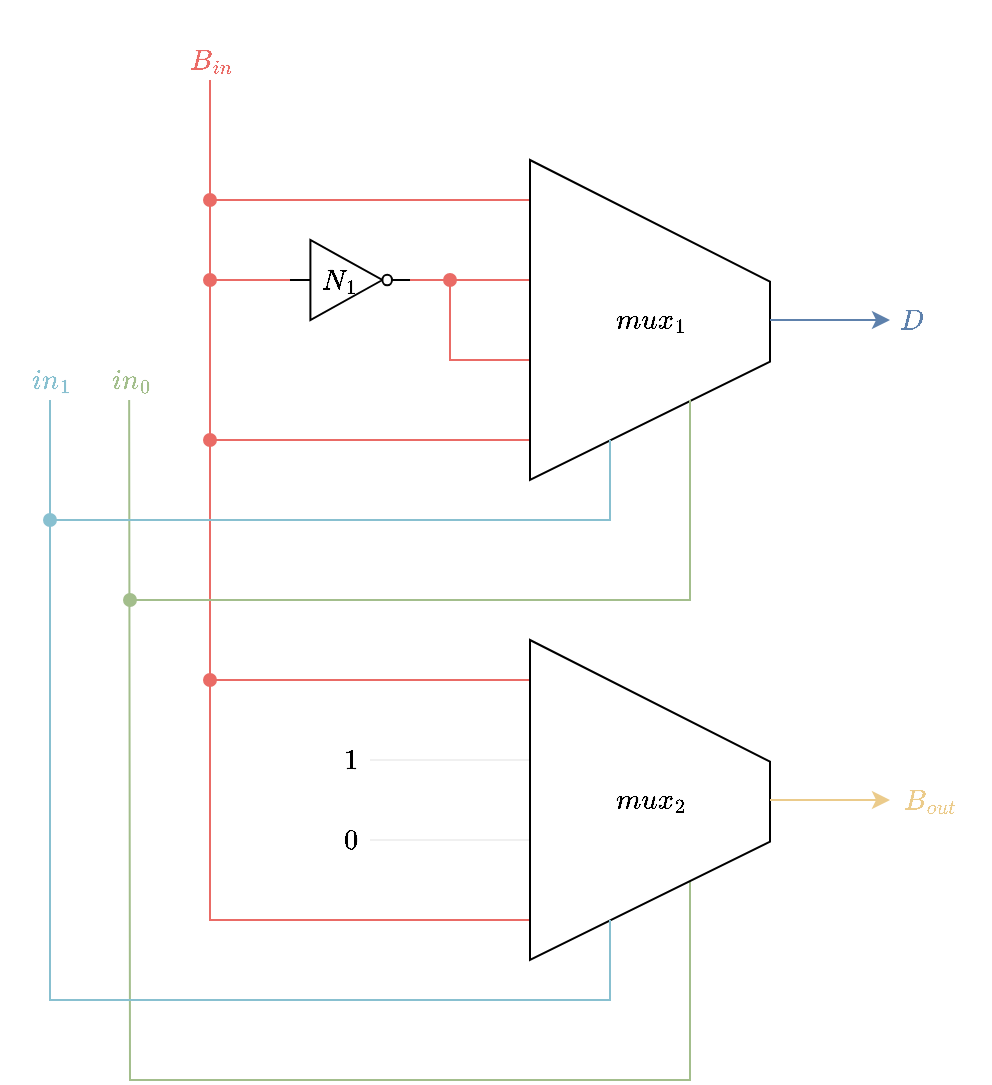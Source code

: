 <mxfile version="22.0.3" type="device" pages="2">
  <diagram name="Page-1" id="uHUrfIVvx9b2arXOunB7">
    <mxGraphModel dx="1420" dy="822" grid="1" gridSize="10" guides="1" tooltips="1" connect="1" arrows="1" fold="1" page="1" pageScale="1" pageWidth="850" pageHeight="1100" math="1" shadow="0">
      <root>
        <mxCell id="0" />
        <mxCell id="1" parent="0" />
        <mxCell id="jRbW4b_myETGWLnF5Oeu-12" value="" style="endArrow=none;html=1;rounded=0;strokeColor=#EA6B66;" parent="1" edge="1">
          <mxGeometry width="50" height="50" relative="1" as="geometry">
            <mxPoint x="320" y="540" as="sourcePoint" />
            <mxPoint x="160" y="120" as="targetPoint" />
            <Array as="points">
              <mxPoint x="160" y="540" />
            </Array>
          </mxGeometry>
        </mxCell>
        <mxCell id="jRbW4b_myETGWLnF5Oeu-17" value="" style="endArrow=none;html=1;rounded=0;strokeColor=#A3BE8C;" parent="1" edge="1">
          <mxGeometry width="50" height="50" relative="1" as="geometry">
            <mxPoint x="400" y="520" as="sourcePoint" />
            <mxPoint x="119.58" y="280" as="targetPoint" />
            <Array as="points">
              <mxPoint x="400" y="620" />
              <mxPoint x="120" y="620" />
            </Array>
          </mxGeometry>
        </mxCell>
        <mxCell id="jRbW4b_myETGWLnF5Oeu-43" value="$$&lt;br&gt;D&lt;br&gt;$$" style="text;html=1;align=center;verticalAlign=middle;resizable=0;points=[];autosize=1;strokeColor=none;fillColor=none;fontColor=#5E81AC;" parent="1" vertex="1">
          <mxGeometry x="490" y="210" width="40" height="60" as="geometry" />
        </mxCell>
        <mxCell id="jRbW4b_myETGWLnF5Oeu-45" value="$$&lt;br&gt;0&lt;br&gt;$$" style="text;html=1;align=center;verticalAlign=middle;resizable=0;points=[];autosize=1;strokeColor=none;fillColor=none;" parent="1" vertex="1">
          <mxGeometry x="210" y="470" width="40" height="60" as="geometry" />
        </mxCell>
        <mxCell id="jRbW4b_myETGWLnF5Oeu-54" value="$$&lt;br&gt;1&lt;br&gt;$$" style="text;html=1;align=center;verticalAlign=middle;resizable=0;points=[];autosize=1;strokeColor=none;fillColor=none;" parent="1" vertex="1">
          <mxGeometry x="210" y="430" width="40" height="60" as="geometry" />
        </mxCell>
        <mxCell id="jRbW4b_myETGWLnF5Oeu-55" value="$$&lt;br&gt;in_0&lt;br&gt;$$" style="text;html=1;align=center;verticalAlign=middle;resizable=0;points=[];autosize=1;strokeColor=none;fillColor=none;fontColor=#A3BE8C;" parent="1" vertex="1">
          <mxGeometry x="95" y="240" width="50" height="60" as="geometry" />
        </mxCell>
        <mxCell id="jRbW4b_myETGWLnF5Oeu-59" value="$$&lt;br&gt;B_{in}&lt;br&gt;$$" style="text;html=1;align=center;verticalAlign=middle;resizable=0;points=[];autosize=1;strokeColor=none;fillColor=none;fontColor=#EA6B66;" parent="1" vertex="1">
          <mxGeometry x="130" y="80" width="60" height="60" as="geometry" />
        </mxCell>
        <mxCell id="aOkYUfRITOfxFx5uWmoH-1" value="" style="endArrow=none;html=1;rounded=0;strokeColor=#EA6B66;startArrow=oval;startFill=1;" parent="1" edge="1">
          <mxGeometry width="50" height="50" relative="1" as="geometry">
            <mxPoint x="160" y="180" as="sourcePoint" />
            <mxPoint x="320" y="180" as="targetPoint" />
          </mxGeometry>
        </mxCell>
        <mxCell id="aOkYUfRITOfxFx5uWmoH-2" value="" style="endArrow=none;html=1;rounded=0;strokeColor=#EA6B66;startArrow=oval;startFill=1;entryX=0;entryY=0.5;entryDx=0;entryDy=0;entryPerimeter=0;" parent="1" target="aOkYUfRITOfxFx5uWmoH-5" edge="1">
          <mxGeometry width="50" height="50" relative="1" as="geometry">
            <mxPoint x="160" y="220" as="sourcePoint" />
            <mxPoint x="200" y="220" as="targetPoint" />
          </mxGeometry>
        </mxCell>
        <mxCell id="aOkYUfRITOfxFx5uWmoH-3" value="" style="endArrow=none;html=1;rounded=0;strokeColor=#EA6B66;startArrow=oval;startFill=1;" parent="1" edge="1">
          <mxGeometry width="50" height="50" relative="1" as="geometry">
            <mxPoint x="280" y="220" as="sourcePoint" />
            <mxPoint x="320" y="260" as="targetPoint" />
            <Array as="points">
              <mxPoint x="280" y="260" />
            </Array>
          </mxGeometry>
        </mxCell>
        <mxCell id="aOkYUfRITOfxFx5uWmoH-4" value="" style="endArrow=none;html=1;rounded=0;strokeColor=#EA6B66;startArrow=oval;startFill=1;" parent="1" edge="1">
          <mxGeometry width="50" height="50" relative="1" as="geometry">
            <mxPoint x="160" y="300" as="sourcePoint" />
            <mxPoint x="320" y="300" as="targetPoint" />
          </mxGeometry>
        </mxCell>
        <mxCell id="aOkYUfRITOfxFx5uWmoH-5" value="$$&lt;br&gt;N_1&lt;br&gt;$$" style="verticalLabelPosition=middle;shadow=0;dashed=0;align=center;html=1;verticalAlign=middle;shape=mxgraph.electrical.logic_gates.inverter_2;labelPosition=center;spacingRight=13;" parent="1" vertex="1">
          <mxGeometry x="200" y="200" width="60" height="40" as="geometry" />
        </mxCell>
        <mxCell id="aOkYUfRITOfxFx5uWmoH-6" value="" style="endArrow=none;html=1;rounded=0;strokeColor=#EA6B66;exitX=1;exitY=0.5;exitDx=0;exitDy=0;exitPerimeter=0;" parent="1" source="aOkYUfRITOfxFx5uWmoH-5" edge="1">
          <mxGeometry width="50" height="50" relative="1" as="geometry">
            <mxPoint x="260" y="219.76" as="sourcePoint" />
            <mxPoint x="320" y="220" as="targetPoint" />
          </mxGeometry>
        </mxCell>
        <mxCell id="aOkYUfRITOfxFx5uWmoH-7" value="$$&lt;br&gt;mux_1&lt;br&gt;$$" style="verticalLabelPosition=middle;verticalAlign=middle;html=1;shape=mxgraph.basic.polygon;polyCoords=[[0,0],[0,0],[1,0.38],[1,0.63],[0,1],[0,1],[0,1],[0,0]];polyline=0;connectable=0;allowArrows=0;labelPosition=center;align=center;" parent="1" vertex="1">
          <mxGeometry x="320" y="160" width="120" height="160" as="geometry" />
        </mxCell>
        <mxCell id="aOkYUfRITOfxFx5uWmoH-11" value="" style="endArrow=none;html=1;rounded=0;strokeColor=#F0F0F0;startArrow=none;startFill=0;" parent="1" edge="1">
          <mxGeometry width="50" height="50" relative="1" as="geometry">
            <mxPoint x="240" y="500" as="sourcePoint" />
            <mxPoint x="320" y="500" as="targetPoint" />
          </mxGeometry>
        </mxCell>
        <mxCell id="aOkYUfRITOfxFx5uWmoH-12" value="" style="endArrow=none;html=1;rounded=0;strokeColor=#EA6B66;startArrow=oval;startFill=1;" parent="1" edge="1">
          <mxGeometry width="50" height="50" relative="1" as="geometry">
            <mxPoint x="160" y="420" as="sourcePoint" />
            <mxPoint x="320" y="420" as="targetPoint" />
          </mxGeometry>
        </mxCell>
        <mxCell id="aOkYUfRITOfxFx5uWmoH-14" value="" style="endArrow=none;html=1;rounded=0;strokeColor=#F0F0F0;startArrow=none;startFill=0;" parent="1" edge="1">
          <mxGeometry width="50" height="50" relative="1" as="geometry">
            <mxPoint x="240" y="460" as="sourcePoint" />
            <mxPoint x="320" y="460" as="targetPoint" />
          </mxGeometry>
        </mxCell>
        <mxCell id="aOkYUfRITOfxFx5uWmoH-17" value="$$&lt;br&gt;mux_2&lt;br&gt;$$" style="verticalLabelPosition=middle;verticalAlign=middle;html=1;shape=mxgraph.basic.polygon;polyCoords=[[0,0],[0,0],[1,0.38],[1,0.63],[0,1],[0,1],[0,1],[0,0]];polyline=0;connectable=0;allowArrows=0;labelPosition=center;align=center;" parent="1" vertex="1">
          <mxGeometry x="320" y="400" width="120" height="160" as="geometry" />
        </mxCell>
        <mxCell id="aOkYUfRITOfxFx5uWmoH-18" value="" style="endArrow=none;html=1;rounded=0;strokeColor=#88C0D0;" parent="1" edge="1">
          <mxGeometry width="50" height="50" relative="1" as="geometry">
            <mxPoint x="360" y="540" as="sourcePoint" />
            <mxPoint x="80.0" y="280" as="targetPoint" />
            <Array as="points">
              <mxPoint x="360" y="580" />
              <mxPoint x="80" y="580" />
            </Array>
          </mxGeometry>
        </mxCell>
        <mxCell id="aOkYUfRITOfxFx5uWmoH-19" value="$$&lt;br&gt;in_1&lt;br&gt;$$" style="text;html=1;align=center;verticalAlign=middle;resizable=0;points=[];autosize=1;strokeColor=none;fillColor=none;fontColor=#88C0D0;" parent="1" vertex="1">
          <mxGeometry x="55" y="240" width="50" height="60" as="geometry" />
        </mxCell>
        <mxCell id="aOkYUfRITOfxFx5uWmoH-20" value="" style="edgeStyle=none;orthogonalLoop=1;jettySize=auto;html=1;rounded=0;endArrow=none;endFill=0;startArrow=oval;startFill=1;strokeColor=#A3BE8C;" parent="1" edge="1">
          <mxGeometry width="80" relative="1" as="geometry">
            <mxPoint x="120" y="380" as="sourcePoint" />
            <mxPoint x="400" y="280" as="targetPoint" />
            <Array as="points">
              <mxPoint x="400" y="380" />
            </Array>
          </mxGeometry>
        </mxCell>
        <mxCell id="aOkYUfRITOfxFx5uWmoH-21" value="" style="edgeStyle=none;orthogonalLoop=1;jettySize=auto;html=1;rounded=0;endArrow=none;endFill=0;startArrow=oval;startFill=1;strokeColor=#88C0D0;" parent="1" edge="1">
          <mxGeometry width="80" relative="1" as="geometry">
            <mxPoint x="80" y="340" as="sourcePoint" />
            <mxPoint x="360" y="300" as="targetPoint" />
            <Array as="points">
              <mxPoint x="360" y="340" />
            </Array>
          </mxGeometry>
        </mxCell>
        <mxCell id="aOkYUfRITOfxFx5uWmoH-22" value="" style="endArrow=classic;html=1;rounded=0;strokeColor=#5E81AC;startArrow=none;startFill=0;endFill=1;" parent="1" edge="1">
          <mxGeometry width="50" height="50" relative="1" as="geometry">
            <mxPoint x="440" y="240" as="sourcePoint" />
            <mxPoint x="500" y="240" as="targetPoint" />
          </mxGeometry>
        </mxCell>
        <mxCell id="aOkYUfRITOfxFx5uWmoH-23" value="$$&lt;br&gt;B_{out}&lt;br&gt;$$" style="text;html=1;align=center;verticalAlign=middle;resizable=0;points=[];autosize=1;strokeColor=none;fillColor=none;fontColor=#EBCB8B;" parent="1" vertex="1">
          <mxGeometry x="490" y="450" width="60" height="60" as="geometry" />
        </mxCell>
        <mxCell id="aOkYUfRITOfxFx5uWmoH-24" value="" style="endArrow=classic;html=1;rounded=0;strokeColor=#EBCB8B;startArrow=none;startFill=0;endFill=1;" parent="1" edge="1">
          <mxGeometry width="50" height="50" relative="1" as="geometry">
            <mxPoint x="440" y="480" as="sourcePoint" />
            <mxPoint x="500" y="480" as="targetPoint" />
          </mxGeometry>
        </mxCell>
      </root>
    </mxGraphModel>
  </diagram>
  <diagram id="zUUO4BEPSys1aDmjBDCs" name="Page-2">
    <mxGraphModel dx="1404" dy="806" grid="1" gridSize="10" guides="1" tooltips="1" connect="1" arrows="1" fold="1" page="1" pageScale="1" pageWidth="1654" pageHeight="1169" math="1" shadow="0">
      <root>
        <mxCell id="0" />
        <mxCell id="1" parent="0" />
        <mxCell id="BqGzS2ICnauPKTC9kETo-1" value="" style="endArrow=none;html=1;rounded=0;strokeColor=#EA6B66;sketch=1;curveFitting=1;jiggle=1;shadow=0;" edge="1" parent="1">
          <mxGeometry width="50" height="50" relative="1" as="geometry">
            <mxPoint x="320" y="500" as="sourcePoint" />
            <mxPoint x="160" y="120" as="targetPoint" />
            <Array as="points">
              <mxPoint x="160" y="500" />
            </Array>
          </mxGeometry>
        </mxCell>
        <mxCell id="BqGzS2ICnauPKTC9kETo-2" value="" style="endArrow=none;html=1;rounded=0;strokeColor=#A3BE8C;sketch=1;curveFitting=1;jiggle=1;shadow=0;" edge="1" parent="1">
          <mxGeometry width="50" height="50" relative="1" as="geometry">
            <mxPoint x="400" y="520" as="sourcePoint" />
            <mxPoint x="119.58" y="280" as="targetPoint" />
            <Array as="points">
              <mxPoint x="400" y="620" />
              <mxPoint x="120" y="620" />
            </Array>
          </mxGeometry>
        </mxCell>
        <mxCell id="BqGzS2ICnauPKTC9kETo-3" value="$$&lt;br&gt;S&lt;br&gt;$$" style="text;html=1;align=center;verticalAlign=middle;resizable=0;points=[];autosize=1;strokeColor=none;fillColor=none;fontColor=#5E81AC;sketch=1;curveFitting=1;jiggle=1;shadow=0;" vertex="1" parent="1">
          <mxGeometry x="490" y="210" width="40" height="60" as="geometry" />
        </mxCell>
        <mxCell id="BqGzS2ICnauPKTC9kETo-4" value="$$&lt;br&gt;0&lt;br&gt;$$" style="text;html=1;align=center;verticalAlign=middle;resizable=0;points=[];autosize=1;strokeColor=none;fillColor=none;sketch=1;curveFitting=1;jiggle=1;shadow=0;" vertex="1" parent="1">
          <mxGeometry x="210" y="390" width="40" height="60" as="geometry" />
        </mxCell>
        <mxCell id="BqGzS2ICnauPKTC9kETo-5" value="$$&lt;br&gt;1&lt;br&gt;$$" style="text;html=1;align=center;verticalAlign=middle;resizable=0;points=[];autosize=1;strokeColor=none;fillColor=none;sketch=1;curveFitting=1;jiggle=1;shadow=0;" vertex="1" parent="1">
          <mxGeometry x="210" y="510" width="40" height="60" as="geometry" />
        </mxCell>
        <mxCell id="BqGzS2ICnauPKTC9kETo-6" value="$$&lt;br&gt;in_0&lt;br&gt;$$" style="text;html=1;align=center;verticalAlign=middle;resizable=0;points=[];autosize=1;strokeColor=none;fillColor=none;fontColor=#A3BE8C;sketch=1;curveFitting=1;jiggle=1;shadow=0;" vertex="1" parent="1">
          <mxGeometry x="95" y="240" width="50" height="60" as="geometry" />
        </mxCell>
        <mxCell id="BqGzS2ICnauPKTC9kETo-7" value="$$&lt;br&gt;C_{in}&lt;br&gt;$$" style="text;html=1;align=center;verticalAlign=middle;resizable=0;points=[];autosize=1;strokeColor=none;fillColor=none;fontColor=#EA6B66;sketch=1;curveFitting=1;jiggle=1;shadow=0;" vertex="1" parent="1">
          <mxGeometry x="130" y="80" width="60" height="60" as="geometry" />
        </mxCell>
        <mxCell id="BqGzS2ICnauPKTC9kETo-8" value="" style="endArrow=none;html=1;rounded=0;strokeColor=#EA6B66;startArrow=oval;startFill=1;sketch=1;curveFitting=1;jiggle=1;shadow=0;" edge="1" parent="1">
          <mxGeometry width="50" height="50" relative="1" as="geometry">
            <mxPoint x="160" y="180" as="sourcePoint" />
            <mxPoint x="320" y="180" as="targetPoint" />
          </mxGeometry>
        </mxCell>
        <mxCell id="BqGzS2ICnauPKTC9kETo-9" value="" style="endArrow=none;html=1;rounded=0;strokeColor=#EA6B66;startArrow=oval;startFill=1;entryX=0;entryY=0.5;entryDx=0;entryDy=0;entryPerimeter=0;sketch=1;curveFitting=1;jiggle=1;shadow=0;" edge="1" parent="1" target="BqGzS2ICnauPKTC9kETo-12">
          <mxGeometry width="50" height="50" relative="1" as="geometry">
            <mxPoint x="160" y="220" as="sourcePoint" />
            <mxPoint x="200" y="220" as="targetPoint" />
          </mxGeometry>
        </mxCell>
        <mxCell id="BqGzS2ICnauPKTC9kETo-10" value="" style="endArrow=none;html=1;rounded=0;strokeColor=#EA6B66;startArrow=oval;startFill=1;sketch=1;curveFitting=1;jiggle=1;shadow=0;" edge="1" parent="1">
          <mxGeometry width="50" height="50" relative="1" as="geometry">
            <mxPoint x="280" y="220" as="sourcePoint" />
            <mxPoint x="320" y="260" as="targetPoint" />
            <Array as="points">
              <mxPoint x="280" y="260" />
            </Array>
          </mxGeometry>
        </mxCell>
        <mxCell id="BqGzS2ICnauPKTC9kETo-11" value="" style="endArrow=none;html=1;rounded=0;strokeColor=#EA6B66;startArrow=oval;startFill=1;sketch=1;curveFitting=1;jiggle=1;shadow=0;" edge="1" parent="1">
          <mxGeometry width="50" height="50" relative="1" as="geometry">
            <mxPoint x="160" y="300" as="sourcePoint" />
            <mxPoint x="320" y="300" as="targetPoint" />
          </mxGeometry>
        </mxCell>
        <mxCell id="BqGzS2ICnauPKTC9kETo-12" value="$$&lt;br&gt;N_1&lt;br&gt;$$" style="verticalLabelPosition=middle;shadow=0;dashed=0;align=center;html=1;verticalAlign=middle;shape=mxgraph.electrical.logic_gates.inverter_2;labelPosition=center;spacingRight=13;sketch=1;curveFitting=1;jiggle=1;" vertex="1" parent="1">
          <mxGeometry x="200" y="200" width="60" height="40" as="geometry" />
        </mxCell>
        <mxCell id="BqGzS2ICnauPKTC9kETo-13" value="" style="endArrow=none;html=1;rounded=0;strokeColor=#EA6B66;exitX=1;exitY=0.5;exitDx=0;exitDy=0;exitPerimeter=0;sketch=1;curveFitting=1;jiggle=1;shadow=0;" edge="1" parent="1" source="BqGzS2ICnauPKTC9kETo-12">
          <mxGeometry width="50" height="50" relative="1" as="geometry">
            <mxPoint x="260" y="219.76" as="sourcePoint" />
            <mxPoint x="320" y="220" as="targetPoint" />
          </mxGeometry>
        </mxCell>
        <mxCell id="BqGzS2ICnauPKTC9kETo-14" value="$$&lt;br&gt;mux_1&lt;br&gt;$$" style="verticalLabelPosition=middle;verticalAlign=middle;html=1;shape=mxgraph.basic.polygon;polyCoords=[[0,0],[0,0],[1,0.38],[1,0.63],[0,1],[0,1],[0,1],[0,0]];polyline=0;connectable=0;allowArrows=0;labelPosition=center;align=center;sketch=1;curveFitting=1;jiggle=1;shadow=0;" vertex="1" parent="1">
          <mxGeometry x="320" y="160" width="120" height="160" as="geometry" />
        </mxCell>
        <mxCell id="BqGzS2ICnauPKTC9kETo-15" value="" style="endArrow=none;html=1;rounded=0;strokeColor=#F0F0F0;startArrow=none;startFill=0;sketch=1;curveFitting=1;jiggle=1;shadow=0;" edge="1" parent="1">
          <mxGeometry width="50" height="50" relative="1" as="geometry">
            <mxPoint x="240" y="420" as="sourcePoint" />
            <mxPoint x="320" y="420" as="targetPoint" />
          </mxGeometry>
        </mxCell>
        <mxCell id="BqGzS2ICnauPKTC9kETo-16" value="" style="endArrow=none;html=1;rounded=0;strokeColor=#EA6B66;startArrow=oval;startFill=1;sketch=1;curveFitting=1;jiggle=1;shadow=0;" edge="1" parent="1">
          <mxGeometry width="50" height="50" relative="1" as="geometry">
            <mxPoint x="160" y="460" as="sourcePoint" />
            <mxPoint x="320" y="460" as="targetPoint" />
          </mxGeometry>
        </mxCell>
        <mxCell id="BqGzS2ICnauPKTC9kETo-17" value="" style="endArrow=none;html=1;rounded=0;strokeColor=#F0F0F0;startArrow=none;startFill=0;sketch=1;curveFitting=1;jiggle=1;shadow=0;" edge="1" parent="1">
          <mxGeometry width="50" height="50" relative="1" as="geometry">
            <mxPoint x="240" y="540" as="sourcePoint" />
            <mxPoint x="320" y="540" as="targetPoint" />
          </mxGeometry>
        </mxCell>
        <mxCell id="BqGzS2ICnauPKTC9kETo-18" value="$$&lt;br&gt;mux_2&lt;br&gt;$$" style="verticalLabelPosition=middle;verticalAlign=middle;html=1;shape=mxgraph.basic.polygon;polyCoords=[[0,0],[0,0],[1,0.38],[1,0.63],[0,1],[0,1],[0,1],[0,0]];polyline=0;connectable=0;allowArrows=0;labelPosition=center;align=center;sketch=1;curveFitting=1;jiggle=1;shadow=0;" vertex="1" parent="1">
          <mxGeometry x="320" y="400" width="120" height="160" as="geometry" />
        </mxCell>
        <mxCell id="BqGzS2ICnauPKTC9kETo-19" value="" style="endArrow=none;html=1;rounded=0;strokeColor=#88C0D0;sketch=1;curveFitting=1;jiggle=1;shadow=0;" edge="1" parent="1">
          <mxGeometry width="50" height="50" relative="1" as="geometry">
            <mxPoint x="360" y="540" as="sourcePoint" />
            <mxPoint x="80.0" y="280" as="targetPoint" />
            <Array as="points">
              <mxPoint x="360" y="580" />
              <mxPoint x="80" y="580" />
            </Array>
          </mxGeometry>
        </mxCell>
        <mxCell id="BqGzS2ICnauPKTC9kETo-20" value="$$&lt;br&gt;in_1&lt;br&gt;$$" style="text;html=1;align=center;verticalAlign=middle;resizable=0;points=[];autosize=1;strokeColor=none;fillColor=none;fontColor=#88C0D0;sketch=1;curveFitting=1;jiggle=2;shadow=0;" vertex="1" parent="1">
          <mxGeometry x="55" y="240" width="50" height="60" as="geometry" />
        </mxCell>
        <mxCell id="BqGzS2ICnauPKTC9kETo-21" value="" style="edgeStyle=none;orthogonalLoop=1;jettySize=auto;html=1;rounded=0;endArrow=none;endFill=0;startArrow=oval;startFill=1;strokeColor=#A3BE8C;sketch=1;curveFitting=1;jiggle=1;shadow=0;" edge="1" parent="1">
          <mxGeometry width="80" relative="1" as="geometry">
            <mxPoint x="120" y="380" as="sourcePoint" />
            <mxPoint x="400" y="280" as="targetPoint" />
            <Array as="points">
              <mxPoint x="400" y="380" />
            </Array>
          </mxGeometry>
        </mxCell>
        <mxCell id="BqGzS2ICnauPKTC9kETo-22" value="" style="edgeStyle=none;orthogonalLoop=1;jettySize=auto;html=1;rounded=0;endArrow=none;endFill=0;startArrow=oval;startFill=1;strokeColor=#88C0D0;sketch=1;curveFitting=1;jiggle=1;shadow=0;" edge="1" parent="1">
          <mxGeometry width="80" relative="1" as="geometry">
            <mxPoint x="80" y="340" as="sourcePoint" />
            <mxPoint x="360" y="300" as="targetPoint" />
            <Array as="points">
              <mxPoint x="360" y="340" />
            </Array>
          </mxGeometry>
        </mxCell>
        <mxCell id="BqGzS2ICnauPKTC9kETo-23" value="" style="endArrow=classic;html=1;rounded=0;strokeColor=#5E81AC;startArrow=none;startFill=0;endFill=1;sketch=1;curveFitting=1;jiggle=1;shadow=0;" edge="1" parent="1">
          <mxGeometry width="50" height="50" relative="1" as="geometry">
            <mxPoint x="440" y="240" as="sourcePoint" />
            <mxPoint x="500" y="240" as="targetPoint" />
          </mxGeometry>
        </mxCell>
        <mxCell id="BqGzS2ICnauPKTC9kETo-24" value="$$&lt;br&gt;C_{out}&lt;br&gt;$$" style="text;html=1;align=center;verticalAlign=middle;resizable=0;points=[];autosize=1;strokeColor=none;fillColor=none;fontColor=#EBCB8B;sketch=1;curveFitting=1;jiggle=1;shadow=0;" vertex="1" parent="1">
          <mxGeometry x="490" y="450" width="60" height="60" as="geometry" />
        </mxCell>
        <mxCell id="BqGzS2ICnauPKTC9kETo-25" value="" style="endArrow=classic;html=1;rounded=0;strokeColor=#EBCB8B;startArrow=none;startFill=0;endFill=1;sketch=1;curveFitting=1;jiggle=1;shadow=0;" edge="1" parent="1">
          <mxGeometry width="50" height="50" relative="1" as="geometry">
            <mxPoint x="440" y="480" as="sourcePoint" />
            <mxPoint x="500" y="480" as="targetPoint" />
          </mxGeometry>
        </mxCell>
      </root>
    </mxGraphModel>
  </diagram>
</mxfile>
